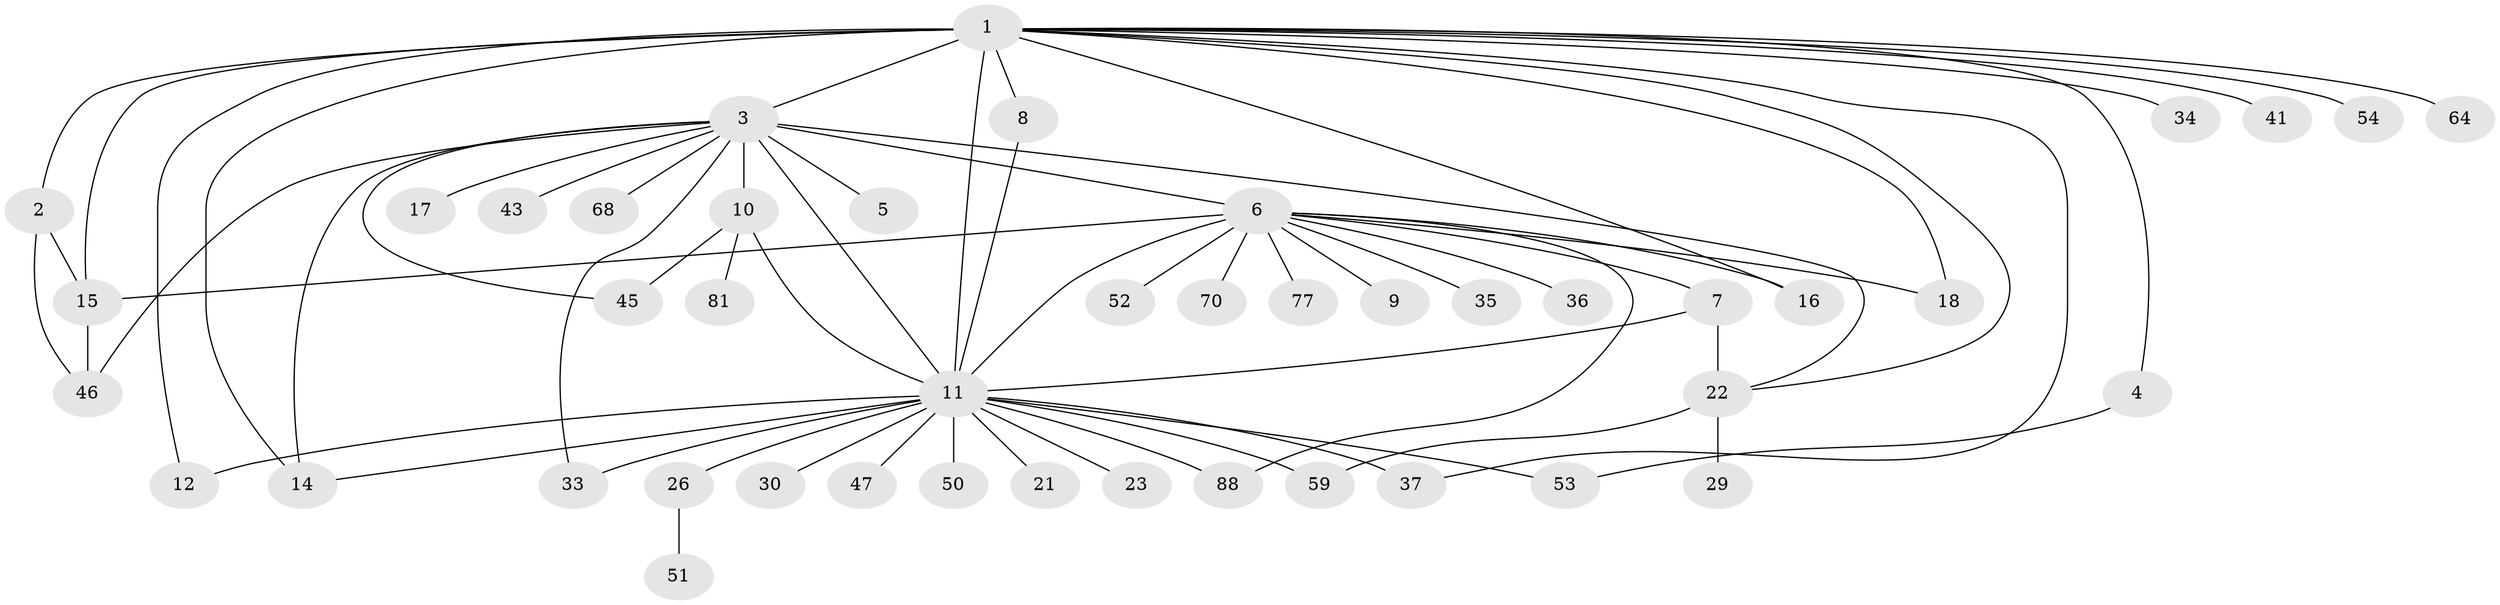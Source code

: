 // original degree distribution, {19: 0.011111111111111112, 3: 0.1111111111111111, 15: 0.011111111111111112, 2: 0.26666666666666666, 1: 0.4222222222222222, 18: 0.011111111111111112, 4: 0.07777777777777778, 6: 0.011111111111111112, 11: 0.011111111111111112, 14: 0.011111111111111112, 7: 0.022222222222222223, 5: 0.022222222222222223, 13: 0.011111111111111112}
// Generated by graph-tools (version 1.1) at 2025/14/03/09/25 04:14:22]
// undirected, 45 vertices, 66 edges
graph export_dot {
graph [start="1"]
  node [color=gray90,style=filled];
  1 [super="+48+32"];
  2;
  3;
  4;
  5;
  6 [super="+13"];
  7;
  8 [super="+20+78+63+40"];
  9;
  10;
  11 [super="+38+56+19+27+83+24+39"];
  12;
  14 [super="+89"];
  15;
  16;
  17;
  18 [super="+80"];
  21;
  22 [super="+58+44+28"];
  23;
  26;
  29;
  30;
  33 [super="+85+42"];
  34;
  35;
  36;
  37;
  41;
  43;
  45;
  46 [super="+82+65"];
  47 [super="+57"];
  50;
  51;
  52;
  53 [super="+86"];
  54;
  59 [super="+60"];
  64;
  68;
  70;
  77;
  81;
  88;
  1 -- 2;
  1 -- 3 [weight=2];
  1 -- 4;
  1 -- 8 [weight=3];
  1 -- 12;
  1 -- 15;
  1 -- 22;
  1 -- 34;
  1 -- 37;
  1 -- 41;
  1 -- 54;
  1 -- 64;
  1 -- 11 [weight=6];
  1 -- 16;
  1 -- 18;
  1 -- 14;
  2 -- 15;
  2 -- 46;
  3 -- 5;
  3 -- 6;
  3 -- 10;
  3 -- 11 [weight=2];
  3 -- 14;
  3 -- 17;
  3 -- 33;
  3 -- 43;
  3 -- 45;
  3 -- 68;
  3 -- 22;
  3 -- 46;
  4 -- 53;
  6 -- 7;
  6 -- 9;
  6 -- 15;
  6 -- 16;
  6 -- 18;
  6 -- 35;
  6 -- 36;
  6 -- 52;
  6 -- 70;
  6 -- 77;
  6 -- 88;
  6 -- 11 [weight=4];
  7 -- 22 [weight=2];
  7 -- 11;
  8 -- 11;
  10 -- 45;
  10 -- 81;
  10 -- 11;
  11 -- 21;
  11 -- 23;
  11 -- 37 [weight=2];
  11 -- 12;
  11 -- 14;
  11 -- 88;
  11 -- 26;
  11 -- 30;
  11 -- 33;
  11 -- 50;
  11 -- 53;
  11 -- 59;
  11 -- 47;
  15 -- 46;
  22 -- 29;
  22 -- 59;
  26 -- 51;
}
